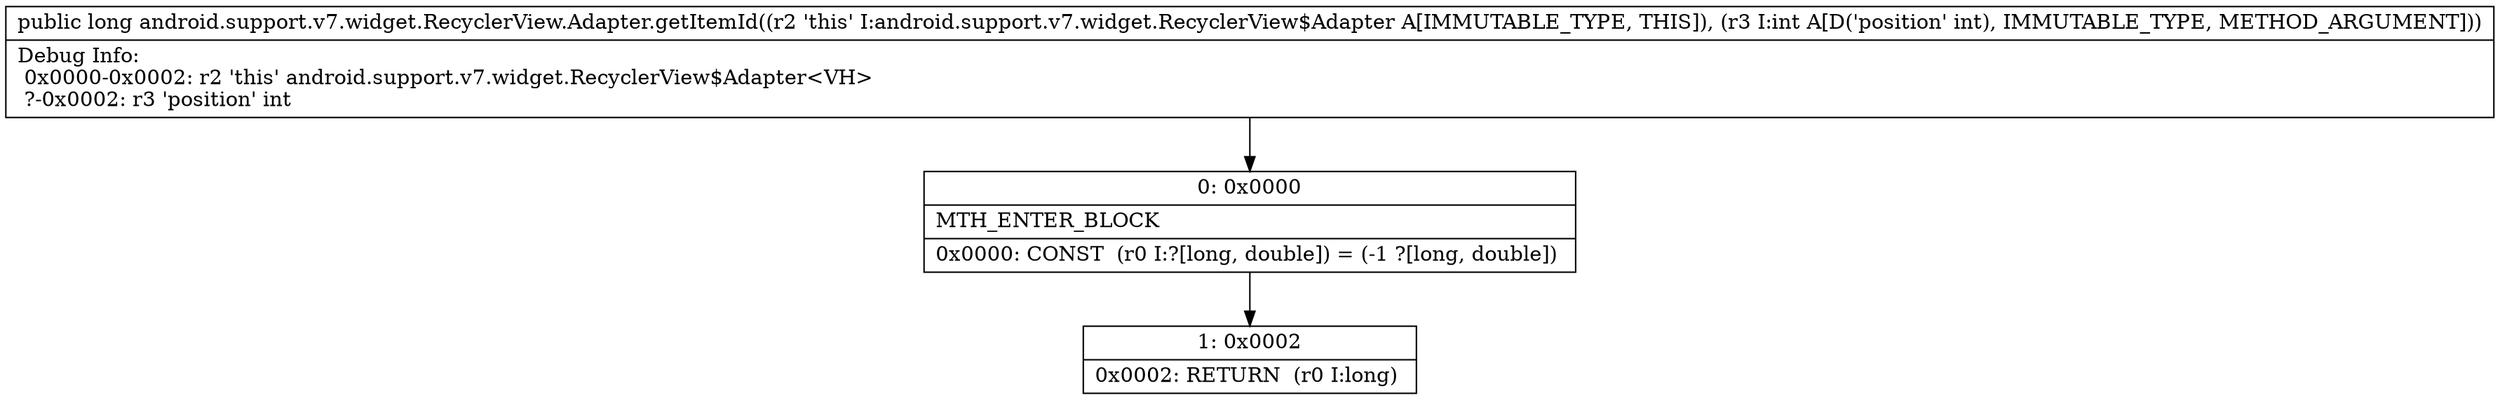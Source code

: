 digraph "CFG forandroid.support.v7.widget.RecyclerView.Adapter.getItemId(I)J" {
Node_0 [shape=record,label="{0\:\ 0x0000|MTH_ENTER_BLOCK\l|0x0000: CONST  (r0 I:?[long, double]) = (\-1 ?[long, double]) \l}"];
Node_1 [shape=record,label="{1\:\ 0x0002|0x0002: RETURN  (r0 I:long) \l}"];
MethodNode[shape=record,label="{public long android.support.v7.widget.RecyclerView.Adapter.getItemId((r2 'this' I:android.support.v7.widget.RecyclerView$Adapter A[IMMUTABLE_TYPE, THIS]), (r3 I:int A[D('position' int), IMMUTABLE_TYPE, METHOD_ARGUMENT]))  | Debug Info:\l  0x0000\-0x0002: r2 'this' android.support.v7.widget.RecyclerView$Adapter\<VH\>\l  ?\-0x0002: r3 'position' int\l}"];
MethodNode -> Node_0;
Node_0 -> Node_1;
}

